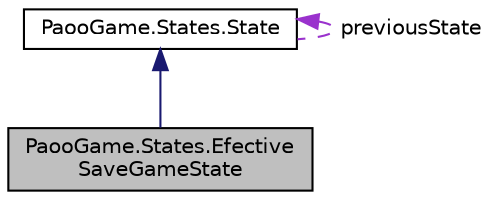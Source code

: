 digraph "PaooGame.States.EfectiveSaveGameState"
{
 // INTERACTIVE_SVG=YES
 // LATEX_PDF_SIZE
  edge [fontname="Helvetica",fontsize="10",labelfontname="Helvetica",labelfontsize="10"];
  node [fontname="Helvetica",fontsize="10",shape=record];
  Node1 [label="PaooGame.States.Efective\lSaveGameState",height=0.2,width=0.4,color="black", fillcolor="grey75", style="filled", fontcolor="black",tooltip=" "];
  Node2 -> Node1 [dir="back",color="midnightblue",fontsize="10",style="solid"];
  Node2 [label="PaooGame.States.State",height=0.2,width=0.4,color="black", fillcolor="white", style="filled",URL="$class_paoo_game_1_1_states_1_1_state.html",tooltip="Implementeaza sablonul de proiectare State : jocul este compus din mai multe stari."];
  Node2 -> Node2 [dir="back",color="darkorchid3",fontsize="10",style="dashed",label=" previousState" ];
}
